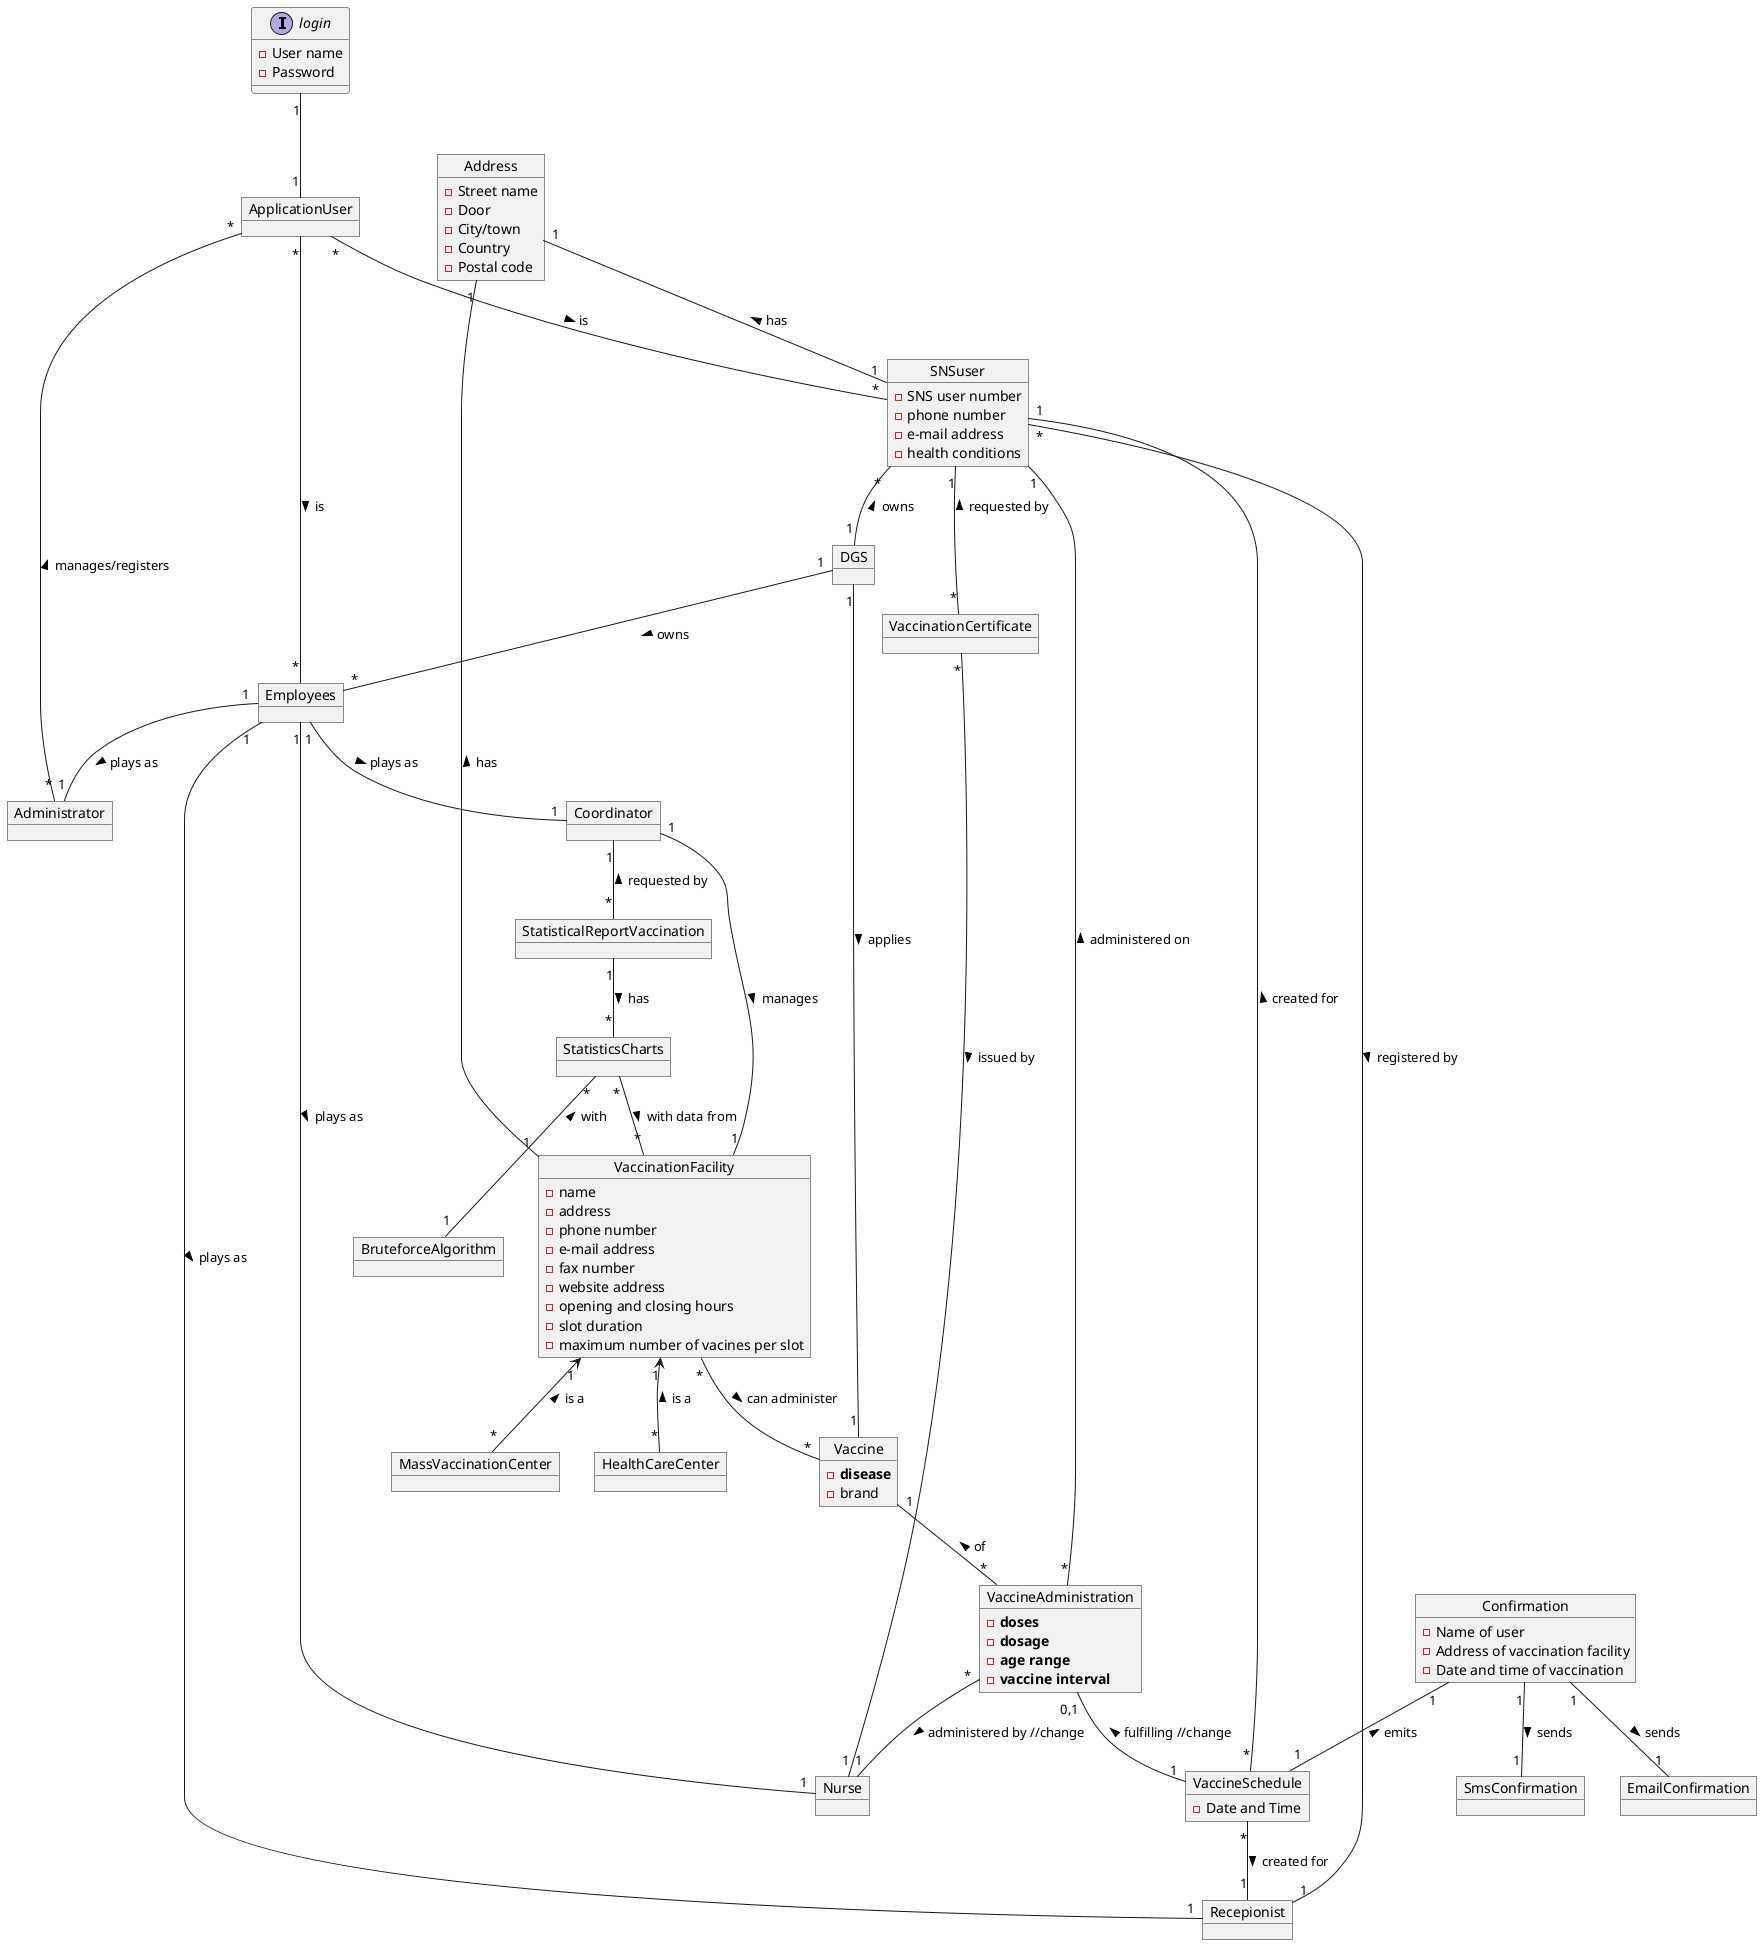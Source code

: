 @startuml
'https://plantuml.com/object-diagram

interface login{
-User name
-Password
}
object SNSuser{
-SNS user number
-phone number
-e-mail address
-health conditions
}
object DGS
object Administrator
object Coordinator
object Nurse
object Recepionist
object VaccinationFacility{
-name
-address
-phone number
-e-mail address
-fax number
-website address
-opening and closing hours
-slot duration
-maximum number of vacines per slot
}
object StatisticalReportVaccination
object MassVaccinationCenter
object HealthCareCenter


object Vaccine{
-**disease**
-brand

}

object VaccineSchedule{
-Date and Time
}
object VaccinationCertificate
object VaccineAdministration {
-**doses**
-**dosage**
-**age range**
-**vaccine interval**
}
object Confirmation{
-Name of user
-Address of vaccination facility
-Date and time of vaccination
}
object SmsConfirmation
object EmailConfirmation
object Employees
object StatisticsCharts
object BruteforceAlgorithm
object ApplicationUser
object Address{
-Street name
-Door
-City/town
-Country
-Postal code
}

ApplicationUser"*" -- "*"Employees: > is
ApplicationUser"*" -- "*"SNSuser: > is
Administrator"*" -- "*" ApplicationUser: > manages/registers
login"1"--"1"ApplicationUser
SNSuser"*"--"1" DGS : < owns
DGS"1" -- "*"Employees : > owns
DGS "1"--"1" Vaccine : > applies
Employees"1"--"1" Recepionist: > plays as
Employees"1"--"1" Nurse: > plays as
Employees"1"--"1" Coordinator: > plays as
Employees"1"--"1" Administrator: > plays as
Address"1"--"1" VaccinationFacility: < has
Address"1"--"1" SNSuser: < has
SNSuser "1"--"*" VaccinationCertificate: < requested by
Coordinator"1" --"1" VaccinationFacility: > manages
VaccinationFacility"1"<--"*" MassVaccinationCenter: < is a

VaccinationFacility"1"<--"*" HealthCareCenter: < is a
Coordinator"1" -- "*"StatisticalReportVaccination: < requested by
StatisticalReportVaccination"1" -- "*"StatisticsCharts: > has
StatisticsCharts"*" -- "1"BruteforceAlgorithm: < with
StatisticsCharts"*" -- "*"VaccinationFacility: > with data from
VaccinationFacility "*"--"*" Vaccine: > can administer
VaccineSchedule"*" -- "1"SNSuser: > created for
VaccineSchedule"*" -- "1"Recepionist: > created for
VaccineAdministration"*" -- "1"Nurse: > administered by //change
Vaccine"1" -- "*"VaccineAdministration: < of
Recepionist"1" -- "*"SNSuser: < registered by
VaccineAdministration"*" -- "1"SNSuser: > administered on
VaccineAdministration"0,1" -- "1"VaccineSchedule: < fulfilling //change
VaccinationCertificate"*" -- "1"Nurse: > issued by
Confirmation"1" -- "1"VaccineSchedule: < emits
Confirmation"1" -- "1"SmsConfirmation:> sends
Confirmation "1"--"1" EmailConfirmation: > sends


@enduml
